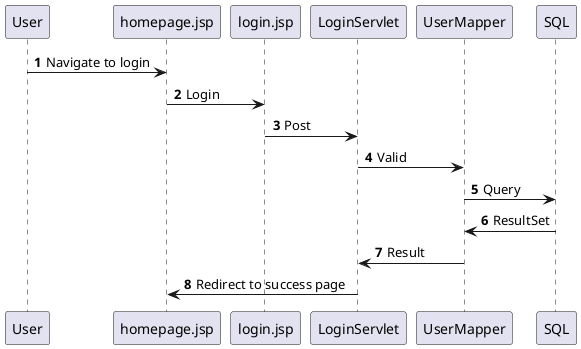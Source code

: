 @startuml
'https://plantuml.com/sequence-diagram

autonumber

User -> homepage.jsp: Navigate to login
homepage.jsp -> login.jsp: Login
login.jsp -> LoginServlet: Post
LoginServlet -> UserMapper: Valid
UserMapper -> SQL: Query
SQL -> UserMapper: ResultSet
UserMapper -> LoginServlet: Result
LoginServlet -> homepage.jsp: Redirect to success page
@enduml